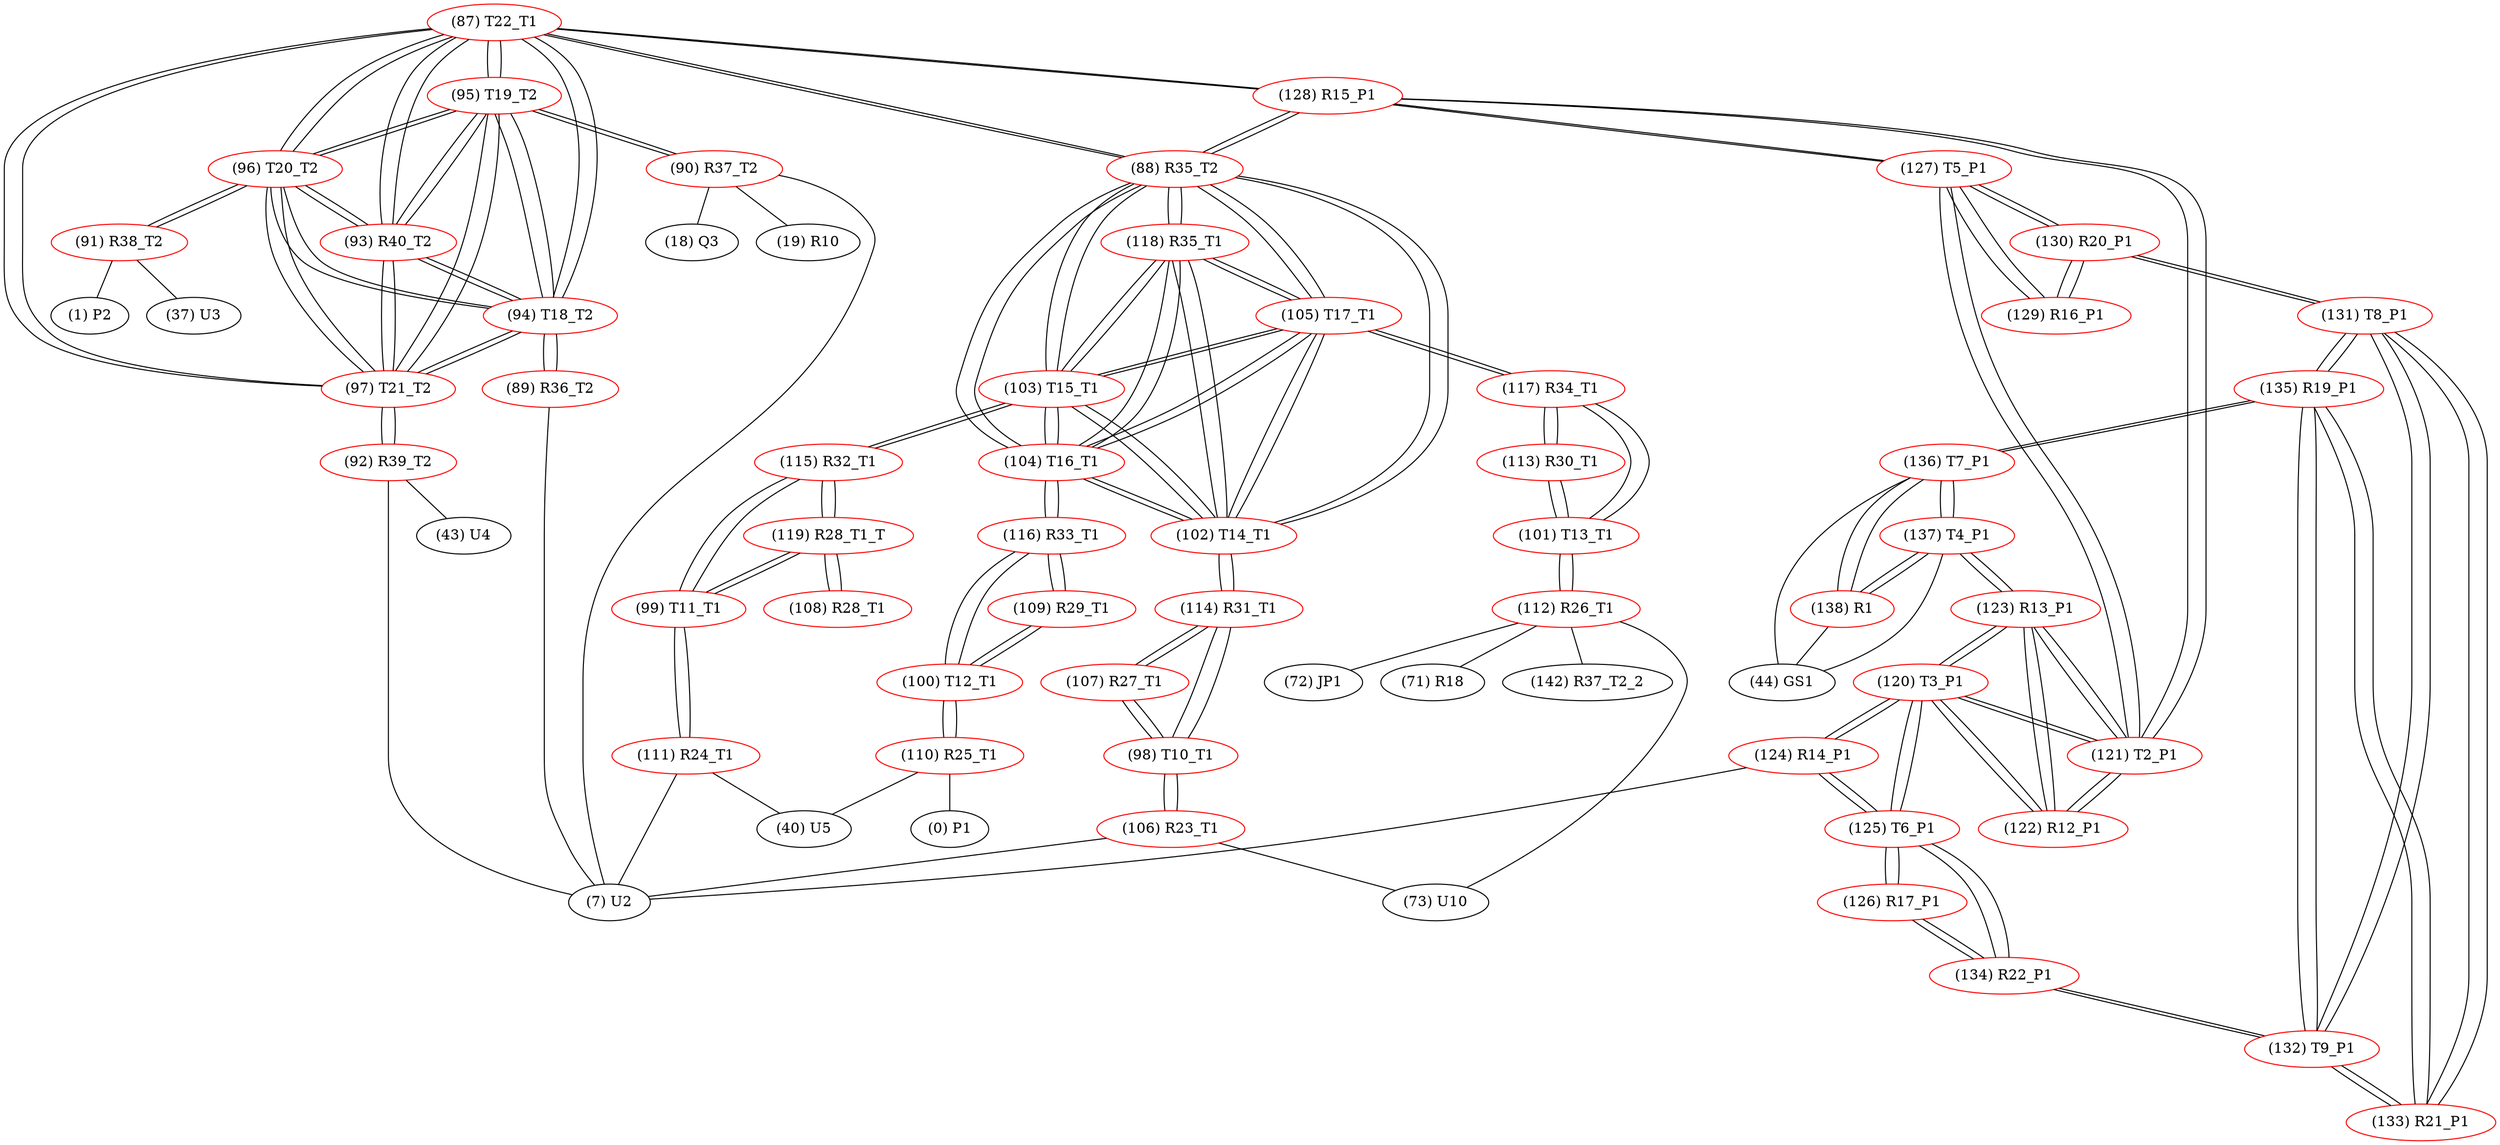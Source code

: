 graph {
	87 [label="(87) T22_T1" color=red]
	95 [label="(95) T19_T2"]
	96 [label="(96) T20_T2"]
	97 [label="(97) T21_T2"]
	94 [label="(94) T18_T2"]
	93 [label="(93) R40_T2"]
	128 [label="(128) R15_P1"]
	88 [label="(88) R35_T2"]
	88 [label="(88) R35_T2" color=red]
	103 [label="(103) T15_T1"]
	104 [label="(104) T16_T1"]
	102 [label="(102) T14_T1"]
	105 [label="(105) T17_T1"]
	118 [label="(118) R35_T1"]
	128 [label="(128) R15_P1"]
	87 [label="(87) T22_T1"]
	89 [label="(89) R36_T2" color=red]
	7 [label="(7) U2"]
	94 [label="(94) T18_T2"]
	90 [label="(90) R37_T2" color=red]
	7 [label="(7) U2"]
	18 [label="(18) Q3"]
	19 [label="(19) R10"]
	95 [label="(95) T19_T2"]
	91 [label="(91) R38_T2" color=red]
	1 [label="(1) P2"]
	37 [label="(37) U3"]
	96 [label="(96) T20_T2"]
	92 [label="(92) R39_T2" color=red]
	7 [label="(7) U2"]
	43 [label="(43) U4"]
	97 [label="(97) T21_T2"]
	93 [label="(93) R40_T2" color=red]
	95 [label="(95) T19_T2"]
	96 [label="(96) T20_T2"]
	97 [label="(97) T21_T2"]
	87 [label="(87) T22_T1"]
	94 [label="(94) T18_T2"]
	94 [label="(94) T18_T2" color=red]
	95 [label="(95) T19_T2"]
	96 [label="(96) T20_T2"]
	97 [label="(97) T21_T2"]
	87 [label="(87) T22_T1"]
	93 [label="(93) R40_T2"]
	89 [label="(89) R36_T2"]
	95 [label="(95) T19_T2" color=red]
	96 [label="(96) T20_T2"]
	97 [label="(97) T21_T2"]
	87 [label="(87) T22_T1"]
	94 [label="(94) T18_T2"]
	93 [label="(93) R40_T2"]
	90 [label="(90) R37_T2"]
	96 [label="(96) T20_T2" color=red]
	95 [label="(95) T19_T2"]
	97 [label="(97) T21_T2"]
	87 [label="(87) T22_T1"]
	94 [label="(94) T18_T2"]
	93 [label="(93) R40_T2"]
	91 [label="(91) R38_T2"]
	97 [label="(97) T21_T2" color=red]
	95 [label="(95) T19_T2"]
	96 [label="(96) T20_T2"]
	87 [label="(87) T22_T1"]
	94 [label="(94) T18_T2"]
	93 [label="(93) R40_T2"]
	92 [label="(92) R39_T2"]
	98 [label="(98) T10_T1" color=red]
	106 [label="(106) R23_T1"]
	107 [label="(107) R27_T1"]
	114 [label="(114) R31_T1"]
	99 [label="(99) T11_T1" color=red]
	111 [label="(111) R24_T1"]
	115 [label="(115) R32_T1"]
	119 [label="(119) R28_T1_T"]
	100 [label="(100) T12_T1" color=red]
	116 [label="(116) R33_T1"]
	109 [label="(109) R29_T1"]
	110 [label="(110) R25_T1"]
	101 [label="(101) T13_T1" color=red]
	113 [label="(113) R30_T1"]
	117 [label="(117) R34_T1"]
	112 [label="(112) R26_T1"]
	102 [label="(102) T14_T1" color=red]
	103 [label="(103) T15_T1"]
	104 [label="(104) T16_T1"]
	105 [label="(105) T17_T1"]
	88 [label="(88) R35_T2"]
	118 [label="(118) R35_T1"]
	114 [label="(114) R31_T1"]
	103 [label="(103) T15_T1" color=red]
	104 [label="(104) T16_T1"]
	102 [label="(102) T14_T1"]
	105 [label="(105) T17_T1"]
	88 [label="(88) R35_T2"]
	118 [label="(118) R35_T1"]
	115 [label="(115) R32_T1"]
	104 [label="(104) T16_T1" color=red]
	103 [label="(103) T15_T1"]
	102 [label="(102) T14_T1"]
	105 [label="(105) T17_T1"]
	88 [label="(88) R35_T2"]
	118 [label="(118) R35_T1"]
	116 [label="(116) R33_T1"]
	105 [label="(105) T17_T1" color=red]
	103 [label="(103) T15_T1"]
	104 [label="(104) T16_T1"]
	102 [label="(102) T14_T1"]
	88 [label="(88) R35_T2"]
	118 [label="(118) R35_T1"]
	117 [label="(117) R34_T1"]
	106 [label="(106) R23_T1" color=red]
	7 [label="(7) U2"]
	73 [label="(73) U10"]
	98 [label="(98) T10_T1"]
	107 [label="(107) R27_T1" color=red]
	98 [label="(98) T10_T1"]
	114 [label="(114) R31_T1"]
	108 [label="(108) R28_T1" color=red]
	119 [label="(119) R28_T1_T"]
	109 [label="(109) R29_T1" color=red]
	116 [label="(116) R33_T1"]
	100 [label="(100) T12_T1"]
	110 [label="(110) R25_T1" color=red]
	40 [label="(40) U5"]
	0 [label="(0) P1"]
	100 [label="(100) T12_T1"]
	111 [label="(111) R24_T1" color=red]
	7 [label="(7) U2"]
	40 [label="(40) U5"]
	99 [label="(99) T11_T1"]
	112 [label="(112) R26_T1" color=red]
	73 [label="(73) U10"]
	72 [label="(72) JP1"]
	71 [label="(71) R18"]
	142 [label="(142) R37_T2_2"]
	101 [label="(101) T13_T1"]
	113 [label="(113) R30_T1" color=red]
	117 [label="(117) R34_T1"]
	101 [label="(101) T13_T1"]
	114 [label="(114) R31_T1" color=red]
	107 [label="(107) R27_T1"]
	98 [label="(98) T10_T1"]
	102 [label="(102) T14_T1"]
	115 [label="(115) R32_T1" color=red]
	103 [label="(103) T15_T1"]
	99 [label="(99) T11_T1"]
	119 [label="(119) R28_T1_T"]
	116 [label="(116) R33_T1" color=red]
	104 [label="(104) T16_T1"]
	100 [label="(100) T12_T1"]
	109 [label="(109) R29_T1"]
	117 [label="(117) R34_T1" color=red]
	105 [label="(105) T17_T1"]
	113 [label="(113) R30_T1"]
	101 [label="(101) T13_T1"]
	118 [label="(118) R35_T1" color=red]
	103 [label="(103) T15_T1"]
	104 [label="(104) T16_T1"]
	102 [label="(102) T14_T1"]
	105 [label="(105) T17_T1"]
	88 [label="(88) R35_T2"]
	119 [label="(119) R28_T1_T" color=red]
	115 [label="(115) R32_T1"]
	99 [label="(99) T11_T1"]
	108 [label="(108) R28_T1"]
	120 [label="(120) T3_P1" color=red]
	124 [label="(124) R14_P1"]
	125 [label="(125) T6_P1"]
	123 [label="(123) R13_P1"]
	122 [label="(122) R12_P1"]
	121 [label="(121) T2_P1"]
	121 [label="(121) T2_P1" color=red]
	123 [label="(123) R13_P1"]
	120 [label="(120) T3_P1"]
	122 [label="(122) R12_P1"]
	127 [label="(127) T5_P1"]
	128 [label="(128) R15_P1"]
	122 [label="(122) R12_P1" color=red]
	123 [label="(123) R13_P1"]
	120 [label="(120) T3_P1"]
	121 [label="(121) T2_P1"]
	123 [label="(123) R13_P1" color=red]
	137 [label="(137) T4_P1"]
	120 [label="(120) T3_P1"]
	122 [label="(122) R12_P1"]
	121 [label="(121) T2_P1"]
	124 [label="(124) R14_P1" color=red]
	7 [label="(7) U2"]
	120 [label="(120) T3_P1"]
	125 [label="(125) T6_P1"]
	125 [label="(125) T6_P1" color=red]
	124 [label="(124) R14_P1"]
	120 [label="(120) T3_P1"]
	134 [label="(134) R22_P1"]
	126 [label="(126) R17_P1"]
	126 [label="(126) R17_P1" color=red]
	134 [label="(134) R22_P1"]
	125 [label="(125) T6_P1"]
	127 [label="(127) T5_P1" color=red]
	121 [label="(121) T2_P1"]
	128 [label="(128) R15_P1"]
	129 [label="(129) R16_P1"]
	130 [label="(130) R20_P1"]
	128 [label="(128) R15_P1" color=red]
	87 [label="(87) T22_T1"]
	88 [label="(88) R35_T2"]
	121 [label="(121) T2_P1"]
	127 [label="(127) T5_P1"]
	129 [label="(129) R16_P1" color=red]
	127 [label="(127) T5_P1"]
	130 [label="(130) R20_P1"]
	130 [label="(130) R20_P1" color=red]
	131 [label="(131) T8_P1"]
	129 [label="(129) R16_P1"]
	127 [label="(127) T5_P1"]
	131 [label="(131) T8_P1" color=red]
	132 [label="(132) T9_P1"]
	133 [label="(133) R21_P1"]
	135 [label="(135) R19_P1"]
	130 [label="(130) R20_P1"]
	132 [label="(132) T9_P1" color=red]
	134 [label="(134) R22_P1"]
	133 [label="(133) R21_P1"]
	131 [label="(131) T8_P1"]
	135 [label="(135) R19_P1"]
	133 [label="(133) R21_P1" color=red]
	132 [label="(132) T9_P1"]
	131 [label="(131) T8_P1"]
	135 [label="(135) R19_P1"]
	134 [label="(134) R22_P1" color=red]
	132 [label="(132) T9_P1"]
	125 [label="(125) T6_P1"]
	126 [label="(126) R17_P1"]
	135 [label="(135) R19_P1" color=red]
	132 [label="(132) T9_P1"]
	133 [label="(133) R21_P1"]
	131 [label="(131) T8_P1"]
	136 [label="(136) T7_P1"]
	136 [label="(136) T7_P1" color=red]
	138 [label="(138) R1"]
	137 [label="(137) T4_P1"]
	44 [label="(44) GS1"]
	135 [label="(135) R19_P1"]
	137 [label="(137) T4_P1" color=red]
	123 [label="(123) R13_P1"]
	138 [label="(138) R1"]
	136 [label="(136) T7_P1"]
	44 [label="(44) GS1"]
	138 [label="(138) R1" color=red]
	137 [label="(137) T4_P1"]
	136 [label="(136) T7_P1"]
	44 [label="(44) GS1"]
	87 -- 95
	87 -- 96
	87 -- 97
	87 -- 94
	87 -- 93
	87 -- 128
	87 -- 88
	88 -- 103
	88 -- 104
	88 -- 102
	88 -- 105
	88 -- 118
	88 -- 128
	88 -- 87
	89 -- 7
	89 -- 94
	90 -- 7
	90 -- 18
	90 -- 19
	90 -- 95
	91 -- 1
	91 -- 37
	91 -- 96
	92 -- 7
	92 -- 43
	92 -- 97
	93 -- 95
	93 -- 96
	93 -- 97
	93 -- 87
	93 -- 94
	94 -- 95
	94 -- 96
	94 -- 97
	94 -- 87
	94 -- 93
	94 -- 89
	95 -- 96
	95 -- 97
	95 -- 87
	95 -- 94
	95 -- 93
	95 -- 90
	96 -- 95
	96 -- 97
	96 -- 87
	96 -- 94
	96 -- 93
	96 -- 91
	97 -- 95
	97 -- 96
	97 -- 87
	97 -- 94
	97 -- 93
	97 -- 92
	98 -- 106
	98 -- 107
	98 -- 114
	99 -- 111
	99 -- 115
	99 -- 119
	100 -- 116
	100 -- 109
	100 -- 110
	101 -- 113
	101 -- 117
	101 -- 112
	102 -- 103
	102 -- 104
	102 -- 105
	102 -- 88
	102 -- 118
	102 -- 114
	103 -- 104
	103 -- 102
	103 -- 105
	103 -- 88
	103 -- 118
	103 -- 115
	104 -- 103
	104 -- 102
	104 -- 105
	104 -- 88
	104 -- 118
	104 -- 116
	105 -- 103
	105 -- 104
	105 -- 102
	105 -- 88
	105 -- 118
	105 -- 117
	106 -- 7
	106 -- 73
	106 -- 98
	107 -- 98
	107 -- 114
	108 -- 119
	109 -- 116
	109 -- 100
	110 -- 40
	110 -- 0
	110 -- 100
	111 -- 7
	111 -- 40
	111 -- 99
	112 -- 73
	112 -- 72
	112 -- 71
	112 -- 142
	112 -- 101
	113 -- 117
	113 -- 101
	114 -- 107
	114 -- 98
	114 -- 102
	115 -- 103
	115 -- 99
	115 -- 119
	116 -- 104
	116 -- 100
	116 -- 109
	117 -- 105
	117 -- 113
	117 -- 101
	118 -- 103
	118 -- 104
	118 -- 102
	118 -- 105
	118 -- 88
	119 -- 115
	119 -- 99
	119 -- 108
	120 -- 124
	120 -- 125
	120 -- 123
	120 -- 122
	120 -- 121
	121 -- 123
	121 -- 120
	121 -- 122
	121 -- 127
	121 -- 128
	122 -- 123
	122 -- 120
	122 -- 121
	123 -- 137
	123 -- 120
	123 -- 122
	123 -- 121
	124 -- 7
	124 -- 120
	124 -- 125
	125 -- 124
	125 -- 120
	125 -- 134
	125 -- 126
	126 -- 134
	126 -- 125
	127 -- 121
	127 -- 128
	127 -- 129
	127 -- 130
	128 -- 87
	128 -- 88
	128 -- 121
	128 -- 127
	129 -- 127
	129 -- 130
	130 -- 131
	130 -- 129
	130 -- 127
	131 -- 132
	131 -- 133
	131 -- 135
	131 -- 130
	132 -- 134
	132 -- 133
	132 -- 131
	132 -- 135
	133 -- 132
	133 -- 131
	133 -- 135
	134 -- 132
	134 -- 125
	134 -- 126
	135 -- 132
	135 -- 133
	135 -- 131
	135 -- 136
	136 -- 138
	136 -- 137
	136 -- 44
	136 -- 135
	137 -- 123
	137 -- 138
	137 -- 136
	137 -- 44
	138 -- 137
	138 -- 136
	138 -- 44
}